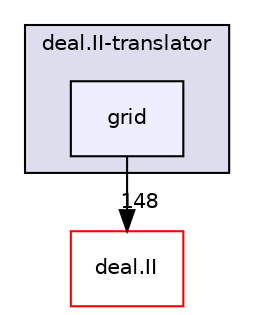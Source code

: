 digraph "include/deal.II-translator/grid" {
  compound=true
  node [ fontsize="10", fontname="Helvetica"];
  edge [ labelfontsize="10", labelfontname="Helvetica"];
  subgraph clusterdir_386d89ad50a3909c2af5a93b48d2c3ff {
    graph [ bgcolor="#ddddee", pencolor="black", label="deal.II-translator" fontname="Helvetica", fontsize="10", URL="dir_386d89ad50a3909c2af5a93b48d2c3ff.html"]
  dir_2515ac7caeed6398a0895236857aa63d [shape=box, label="grid", style="filled", fillcolor="#eeeeff", pencolor="black", URL="dir_2515ac7caeed6398a0895236857aa63d.html"];
  }
  dir_ee90d91a514b839c31faec7a1d916f67 [shape=box label="deal.II" fillcolor="white" style="filled" color="red" URL="dir_ee90d91a514b839c31faec7a1d916f67.html"];
  dir_2515ac7caeed6398a0895236857aa63d->dir_ee90d91a514b839c31faec7a1d916f67 [headlabel="148", labeldistance=1.5 headhref="dir_000021_000009.html"];
}
